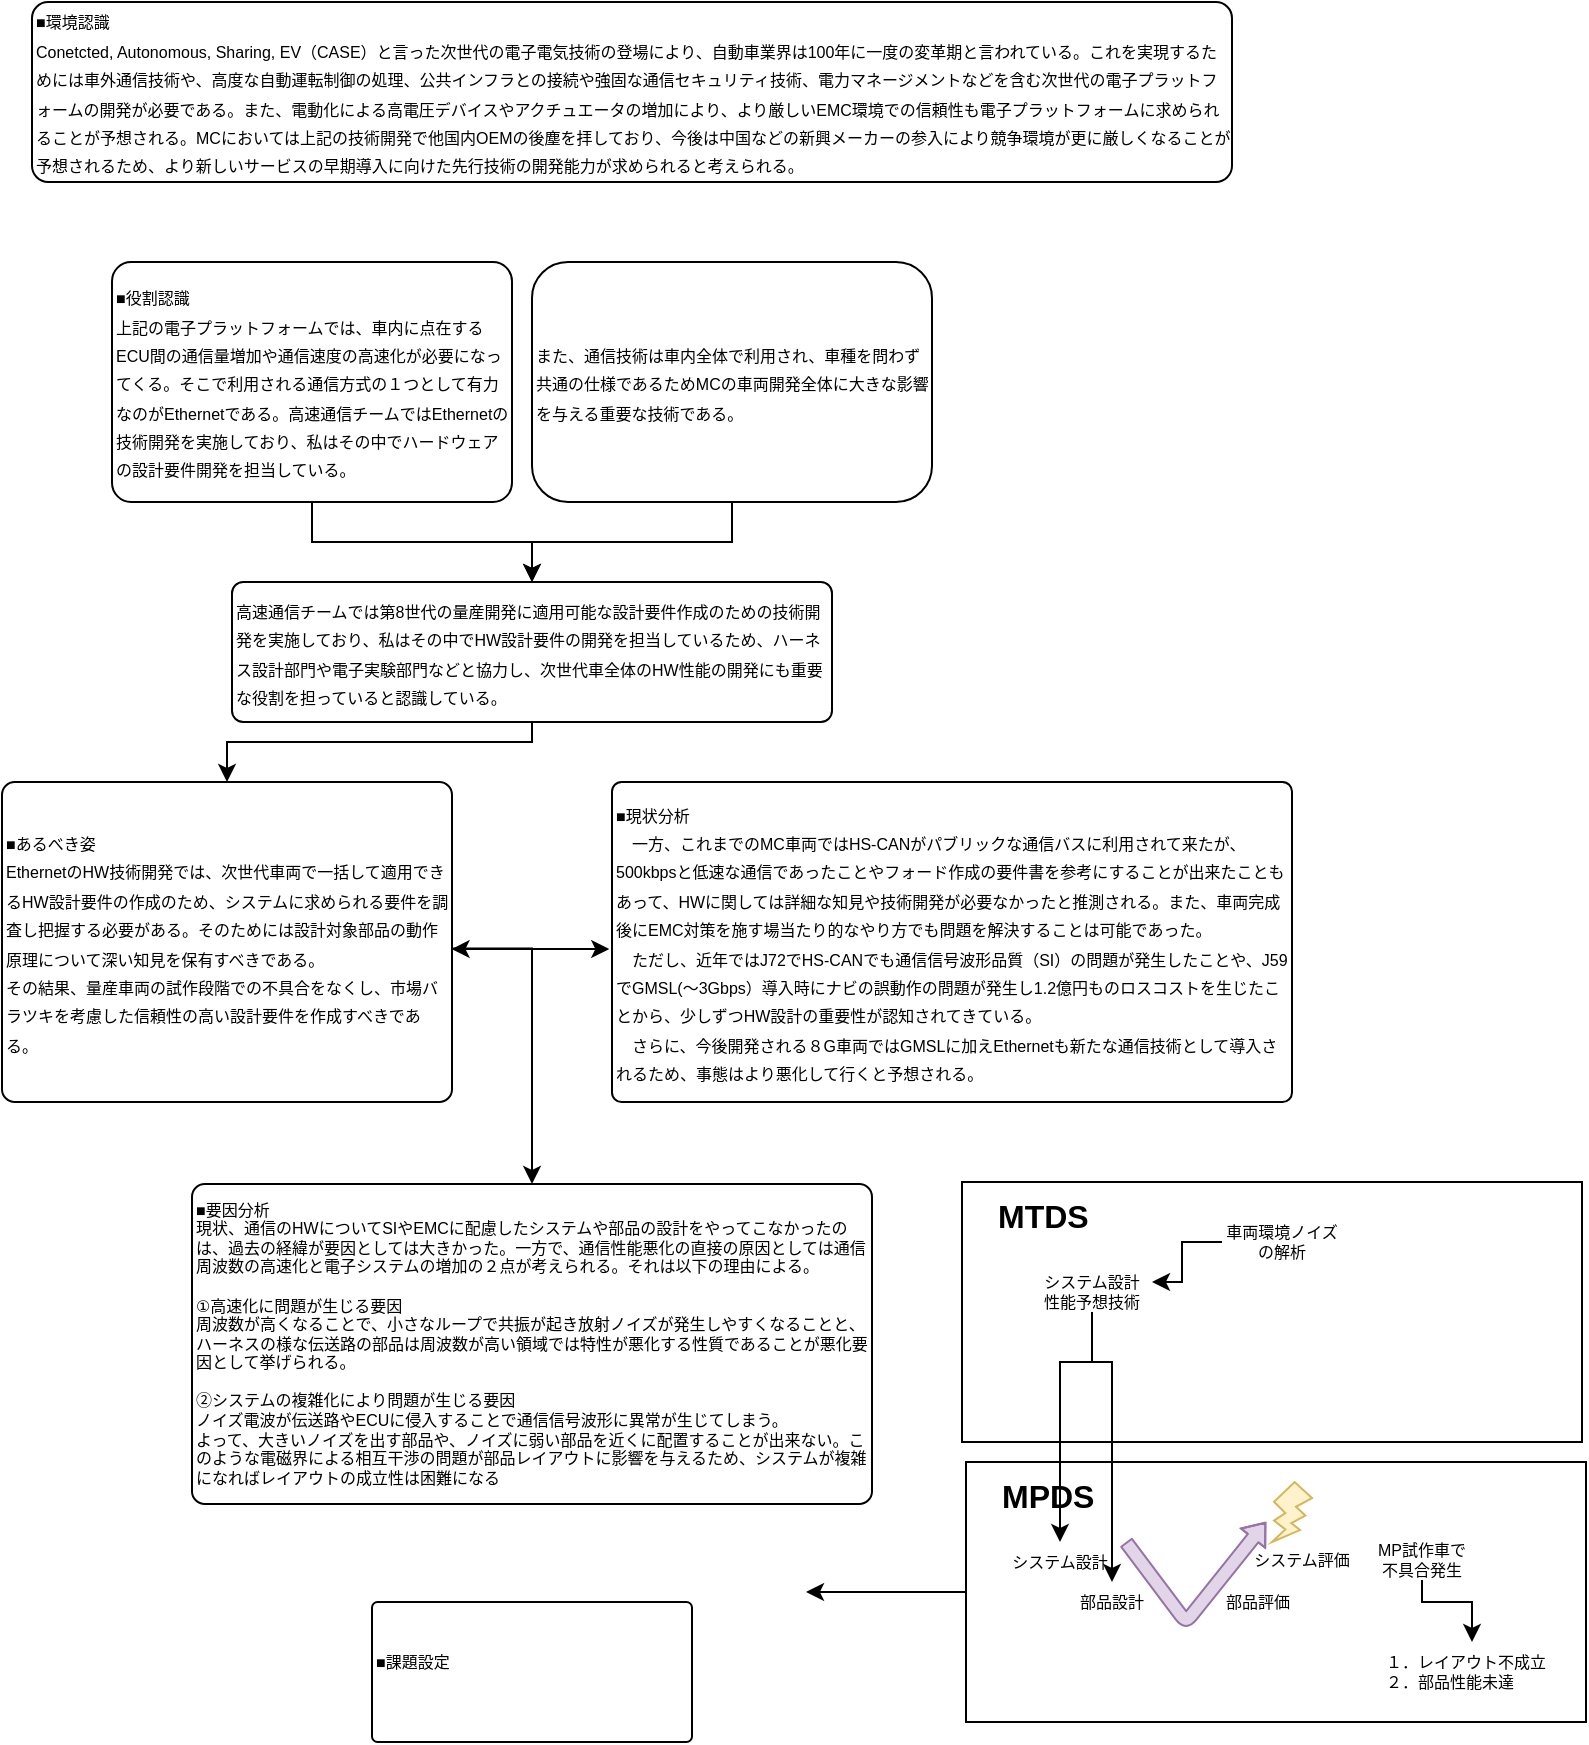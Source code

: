 <mxfile version="12.0.2" type="github" pages="1"><diagram id="22ZJxR52ymQj2DpuSAqU" name="Page-1"><mxGraphModel dx="536" dy="495" grid="1" gridSize="10" guides="1" tooltips="1" connect="1" arrows="1" fold="1" page="1" pageScale="1" pageWidth="827" pageHeight="1169" math="0" shadow="0"><root><mxCell id="0"/><mxCell id="1" parent="0"/><mxCell id="qxyVRATUe5d583gEwJ3d-49" value="" style="edgeStyle=orthogonalEdgeStyle;rounded=0;orthogonalLoop=1;jettySize=auto;html=1;startArrow=none;startFill=0;endArrow=classic;endFill=1;fontSize=8;fontColor=#000000;" parent="1" source="qxyVRATUe5d583gEwJ3d-31" edge="1"><mxGeometry relative="1" as="geometry"><mxPoint x="417" y="825" as="targetPoint"/></mxGeometry></mxCell><mxCell id="qxyVRATUe5d583gEwJ3d-31" value="&lt;div style=&quot;line-height: 120%&quot; align=&quot;left&quot;&gt;&lt;h1&gt;　MPDS&lt;/h1&gt;&lt;div&gt;&lt;br&gt;&lt;/div&gt;&lt;div&gt;&lt;br&gt;&lt;/div&gt;&lt;div&gt;&lt;br&gt;&lt;/div&gt;&lt;div&gt;&lt;br&gt;&lt;/div&gt;&lt;div&gt;&lt;br&gt;&lt;/div&gt;&lt;div&gt;&lt;br&gt;&lt;/div&gt;&lt;div&gt;&lt;br&gt;&lt;/div&gt;&lt;div&gt;&lt;br&gt;&lt;/div&gt;&lt;div&gt;&lt;br&gt;&lt;/div&gt;&lt;div&gt;&lt;br&gt;&lt;/div&gt;&lt;/div&gt;" style="rounded=0;whiteSpace=wrap;html=1;fontSize=8;fontColor=#000000;align=left;" parent="1" vertex="1"><mxGeometry x="497" y="760" width="310" height="130" as="geometry"/></mxCell><mxCell id="qxyVRATUe5d583gEwJ3d-9" style="edgeStyle=orthogonalEdgeStyle;rounded=0;orthogonalLoop=1;jettySize=auto;html=1;entryX=0.5;entryY=0;entryDx=0;entryDy=0;" parent="1" source="qxyVRATUe5d583gEwJ3d-4" target="qxyVRATUe5d583gEwJ3d-7" edge="1"><mxGeometry relative="1" as="geometry"/></mxCell><mxCell id="qxyVRATUe5d583gEwJ3d-4" value="&lt;div align=&quot;left&quot;&gt;&lt;font style=&quot;font-size: 8px&quot;&gt;また、通信技術は車内全体で利用され、車種を問わず共通の仕様であるためMCの車両開発全体に大きな影響を与える重要な技術である。&lt;/font&gt;&lt;/div&gt;" style="rounded=1;whiteSpace=wrap;html=1;align=left;" parent="1" vertex="1"><mxGeometry x="280" y="160" width="200" height="120" as="geometry"/></mxCell><mxCell id="qxyVRATUe5d583gEwJ3d-8" style="edgeStyle=orthogonalEdgeStyle;rounded=0;orthogonalLoop=1;jettySize=auto;html=1;exitX=0.5;exitY=1;exitDx=0;exitDy=0;" parent="1" source="qxyVRATUe5d583gEwJ3d-5" target="qxyVRATUe5d583gEwJ3d-7" edge="1"><mxGeometry relative="1" as="geometry"/></mxCell><mxCell id="qxyVRATUe5d583gEwJ3d-5" value="&lt;div&gt;&lt;font style=&quot;font-size: 8px&quot;&gt;■役割認識&lt;/font&gt;&lt;/div&gt;&lt;div&gt;&lt;font style=&quot;font-size: 8px&quot;&gt;上記の電子プラットフォームでは、車内に点在するECU間の通信量増加や通信速度の高速化が必要になってくる。そこで利用される通信方式の１つとして有力なのがEthernetである。高速通信チームではEthernetの技術開発を実施しており、私はその中でハードウェアの設計要件開発を担当している。&lt;/font&gt;&lt;/div&gt;" style="rounded=1;whiteSpace=wrap;html=1;align=left;arcSize=8;" parent="1" vertex="1"><mxGeometry x="70" y="160" width="200" height="120" as="geometry"/></mxCell><mxCell id="qxyVRATUe5d583gEwJ3d-6" value="&lt;div&gt;&lt;font style=&quot;font-size: 8px&quot;&gt;■環境認識&lt;/font&gt;&lt;/div&gt;&lt;div&gt;&lt;font style=&quot;font-size: 8px&quot;&gt;Conetcted, Autonomous, Sharing, EV（CASE）と言った次世代の電子電気技術の登場により、自動車業界は100年に一度の変革期と言われている。これを実現するためには車外通信技術や、高度な自動運転制御の処理、公共インフラとの接続や強固な通信セキュリティ技術、電力マネージメントなどを含む次世代の電子プラットフォームの開発が必要である。また、電動化による高電圧デバイスやアクチュエータの増加により、より厳しいEMC環境での信頼性も電子プラットフォームに求められることが予想される。MCにおいては上記の技術開発で他国内OEMの後塵を拝しており、今後は中国などの新興メーカーの参入により競争環境が更に厳しくなることが予想されるため、より新しいサービスの早期導入に向けた先行技術の開発能力が求められると考えられる。&lt;/font&gt;&lt;/div&gt;" style="rounded=1;whiteSpace=wrap;html=1;align=left;arcSize=9;" parent="1" vertex="1"><mxGeometry x="30" y="30" width="600" height="90" as="geometry"/></mxCell><mxCell id="qxyVRATUe5d583gEwJ3d-13" style="edgeStyle=orthogonalEdgeStyle;rounded=0;orthogonalLoop=1;jettySize=auto;html=1;exitX=0.5;exitY=1;exitDx=0;exitDy=0;entryX=0.5;entryY=0;entryDx=0;entryDy=0;" parent="1" source="qxyVRATUe5d583gEwJ3d-7" target="qxyVRATUe5d583gEwJ3d-10" edge="1"><mxGeometry relative="1" as="geometry"><Array as="points"><mxPoint x="280" y="400"/><mxPoint x="127" y="400"/></Array></mxGeometry></mxCell><mxCell id="qxyVRATUe5d583gEwJ3d-7" value="&lt;font style=&quot;font-size: 8px&quot;&gt;高速通信チームでは第8世代の量産開発に適用可能な設計要件作成のための技術開発を実施しており、私はその中でHW設計要件の開発を担当しているため、ハーネス設計部門や電子実験部門などと協力し、次世代車全体のHW性能の開発にも重要な役割を担っていると認識している。&lt;/font&gt;" style="rounded=1;whiteSpace=wrap;html=1;align=left;arcSize=8;" parent="1" vertex="1"><mxGeometry x="130" y="320" width="300" height="70" as="geometry"/></mxCell><mxCell id="qxyVRATUe5d583gEwJ3d-14" style="edgeStyle=orthogonalEdgeStyle;rounded=0;orthogonalLoop=1;jettySize=auto;html=1;exitX=0.999;exitY=0.522;exitDx=0;exitDy=0;entryX=-0.004;entryY=0.522;entryDx=0;entryDy=0;entryPerimeter=0;endArrow=classic;endFill=1;startArrow=classic;startFill=1;exitPerimeter=0;" parent="1" source="qxyVRATUe5d583gEwJ3d-10" target="qxyVRATUe5d583gEwJ3d-12" edge="1"><mxGeometry relative="1" as="geometry"><Array as="points"><mxPoint x="300" y="503"/><mxPoint x="300" y="503"/></Array></mxGeometry></mxCell><mxCell id="qxyVRATUe5d583gEwJ3d-10" value="&lt;div&gt;&lt;font style=&quot;font-size: 8px&quot;&gt;■あるべき姿&lt;/font&gt;&lt;/div&gt;&lt;div&gt;&lt;font style=&quot;font-size: 8px&quot;&gt;EthernetのHW技術開発では、次世代車両で一括して適用できるHW設計要件の作成のため、システムに求められる要件を調査し把握する必要がある。そのためには設計対象部品の動作原理について深い知見を保有すべきである。&lt;/font&gt;&lt;/div&gt;&lt;font style=&quot;font-size: 8px&quot;&gt;その結果、量産車両の試作段階での不具合をなくし、市場バラツキを考慮した信頼性の高い設計要件を作成すべきである。&lt;/font&gt;" style="rounded=1;whiteSpace=wrap;html=1;align=left;arcSize=4;" parent="1" vertex="1"><mxGeometry x="15" y="420" width="225" height="160" as="geometry"/></mxCell><mxCell id="qxyVRATUe5d583gEwJ3d-12" value="&lt;div&gt;&lt;font style=&quot;font-size: 8px&quot;&gt;■現状分析&lt;/font&gt;&lt;/div&gt;&lt;div&gt;&lt;font style=&quot;font-size: 8px&quot;&gt;　一方、これまでのMC車両ではHS-CANがパブリックな通信バスに利用されて来たが、500kbpsと低速な通信であったことやフォード作成の要件書を参考にすることが出来たこともあって、HWに関しては詳細な知見や技術開発が必要なかったと推測される。また、車両完成後にEMC対策を施す場当たり的なやり方でも問題を解決することは可能であった。&lt;/font&gt;&lt;/div&gt;&lt;font style=&quot;font-size: 8px&quot;&gt;　ただし、近年ではJ72でHS-CANでも通信信号波形品質（SI）の問題が発生したことや、J59でGMSL(～3Gbps）導入時にナビの誤動作の問題が発生し1.2億円ものロスコストを生じたことから、少しずつHW設計の重要性が認知されてきている。&lt;br&gt;　さらに、今後開発される８G車両ではGMSLに加えEthernetも新たな通信技術として導入されるため、事態はより悪化して行くと予想される。&lt;/font&gt;" style="rounded=1;whiteSpace=wrap;html=1;align=left;arcSize=3;" parent="1" vertex="1"><mxGeometry x="320" y="420" width="340" height="160" as="geometry"/></mxCell><mxCell id="qxyVRATUe5d583gEwJ3d-15" value="&lt;div style=&quot;font-size: 8px&quot;&gt;&lt;font style=&quot;font-size: 8px&quot;&gt;■要因分析&lt;/font&gt;&lt;/div&gt;&lt;font style=&quot;font-size: 8px&quot;&gt;現状、通信のHWについてSIやEMCに配慮したシステムや部品の設計をやってこなかったのは、過去の経緯が要因としては大きかった。一方で、通信性能悪化の直接の原因としては通信周波数の高速化と電子システムの増加の２点が考えられる。それは以下の理由による。&lt;br style=&quot;font-size: 8px&quot;&gt;&lt;br style=&quot;font-size: 8px&quot;&gt;①高速化に問題が生じる要因&lt;br style=&quot;font-size: 8px&quot;&gt;周波数が高くなることで、小さなループで共振が起き放射ノイズが発生しやすくなることと、ハーネスの様な伝送路の部品は周波数が高い領域では特性が悪化する性質であることが悪化要因として挙げられる。&lt;br style=&quot;font-size: 8px&quot;&gt;&lt;br style=&quot;font-size: 8px&quot;&gt;②システムの複雑化により問題が生じる要因&lt;br style=&quot;font-size: 8px&quot;&gt;ノイズ電波が伝送路やECUに侵入することで通信信号波形に異常が生じてしまう。&lt;br style=&quot;font-size: 8px&quot;&gt;よって、大きいノイズを出す部品や、ノイズに弱い部品を近くに配置することが出来ない。このような電磁界による相互干渉の問題が部品レイアウトに影響を与えるため、システムが複雑になればレイアウトの成立性は困難になる&lt;/font&gt;" style="rounded=1;whiteSpace=wrap;html=1;align=left;arcSize=4;fontSize=8;" parent="1" vertex="1"><mxGeometry x="110" y="621" width="340" height="160" as="geometry"/></mxCell><mxCell id="qxyVRATUe5d583gEwJ3d-20" value="" style="verticalLabelPosition=bottom;verticalAlign=top;html=1;shape=mxgraph.basic.flash;fontSize=8;fillColor=#fff2cc;strokeColor=#d6b656;" parent="1" vertex="1"><mxGeometry x="650" y="770" width="20" height="30" as="geometry"/></mxCell><mxCell id="qxyVRATUe5d583gEwJ3d-26" style="edgeStyle=orthogonalEdgeStyle;rounded=0;orthogonalLoop=1;jettySize=auto;html=1;exitX=0.5;exitY=1;exitDx=0;exitDy=0;entryX=0.5;entryY=0;entryDx=0;entryDy=0;startArrow=none;startFill=0;endArrow=classic;endFill=1;fontSize=8;fontColor=#000000;" parent="1" source="qxyVRATUe5d583gEwJ3d-21" target="qxyVRATUe5d583gEwJ3d-22" edge="1"><mxGeometry relative="1" as="geometry"><Array as="points"><mxPoint x="725" y="830"/><mxPoint x="750" y="830"/></Array></mxGeometry></mxCell><mxCell id="qxyVRATUe5d583gEwJ3d-21" value="MP試作車で不具合発生" style="text;html=1;strokeColor=none;fillColor=none;align=center;verticalAlign=middle;whiteSpace=wrap;rounded=0;fontSize=8;fontColor=#000000;" parent="1" vertex="1"><mxGeometry x="700" y="799" width="50" height="20" as="geometry"/></mxCell><mxCell id="qxyVRATUe5d583gEwJ3d-22" value="&lt;div&gt;１．レイアウト不成立&lt;/div&gt;&lt;div align=&quot;left&quot;&gt;２．部品性能未達&lt;/div&gt;" style="text;html=1;strokeColor=none;fillColor=none;align=left;verticalAlign=middle;whiteSpace=wrap;rounded=0;fontSize=8;fontColor=#000000;" parent="1" vertex="1"><mxGeometry x="705" y="850" width="90" height="30" as="geometry"/></mxCell><mxCell id="qxyVRATUe5d583gEwJ3d-29" value="システム設計" style="text;html=1;strokeColor=none;fillColor=none;align=center;verticalAlign=middle;whiteSpace=wrap;rounded=0;fontSize=8;fontColor=#000000;" parent="1" vertex="1"><mxGeometry x="514" y="800" width="60" height="20" as="geometry"/></mxCell><mxCell id="qxyVRATUe5d583gEwJ3d-30" value="部品設計" style="text;html=1;strokeColor=none;fillColor=none;align=center;verticalAlign=middle;whiteSpace=wrap;rounded=0;fontSize=8;fontColor=#000000;" parent="1" vertex="1"><mxGeometry x="540" y="820" width="60" height="20" as="geometry"/></mxCell><mxCell id="qxyVRATUe5d583gEwJ3d-34" value="&lt;div style=&quot;line-height: 120%&quot; align=&quot;left&quot;&gt;&lt;h1&gt;　MTDS&lt;/h1&gt;&lt;div&gt;&lt;br&gt;&lt;/div&gt;&lt;div&gt;&lt;br&gt;&lt;/div&gt;&lt;div&gt;&lt;br&gt;&lt;/div&gt;&lt;div&gt;&lt;br&gt;&lt;/div&gt;&lt;div&gt;&lt;br&gt;&lt;/div&gt;&lt;div&gt;&lt;br&gt;&lt;/div&gt;&lt;div&gt;&lt;br&gt;&lt;/div&gt;&lt;div&gt;&lt;br&gt;&lt;/div&gt;&lt;div&gt;&lt;br&gt;&lt;/div&gt;&lt;div&gt;&lt;br&gt;&lt;/div&gt;&lt;/div&gt;" style="rounded=0;whiteSpace=wrap;html=1;fontSize=8;fontColor=#000000;align=left;" parent="1" vertex="1"><mxGeometry x="495" y="620" width="310" height="130" as="geometry"/></mxCell><mxCell id="qxyVRATUe5d583gEwJ3d-45" style="edgeStyle=orthogonalEdgeStyle;rounded=0;orthogonalLoop=1;jettySize=auto;html=1;entryX=0.5;entryY=0;entryDx=0;entryDy=0;startArrow=none;startFill=0;endArrow=classic;endFill=1;fontSize=8;fontColor=#000000;" parent="1" target="qxyVRATUe5d583gEwJ3d-30" edge="1"><mxGeometry relative="1" as="geometry"><mxPoint x="560" y="685" as="sourcePoint"/><mxPoint x="589.952" y="690.048" as="targetPoint"/><Array as="points"><mxPoint x="560" y="710"/><mxPoint x="570" y="710"/></Array></mxGeometry></mxCell><mxCell id="qxyVRATUe5d583gEwJ3d-35" value="&lt;div&gt;システム設計&lt;/div&gt;&lt;div&gt;性能予想技術&lt;br&gt;&lt;/div&gt;" style="text;html=1;strokeColor=none;fillColor=none;align=center;verticalAlign=middle;whiteSpace=wrap;rounded=0;fontSize=8;fontColor=#000000;" parent="1" vertex="1"><mxGeometry x="530" y="665" width="60" height="20" as="geometry"/></mxCell><mxCell id="qxyVRATUe5d583gEwJ3d-44" style="edgeStyle=orthogonalEdgeStyle;rounded=0;orthogonalLoop=1;jettySize=auto;html=1;entryX=1;entryY=0.25;entryDx=0;entryDy=0;startArrow=none;startFill=0;endArrow=classic;endFill=1;fontSize=8;fontColor=#000000;" parent="1" source="qxyVRATUe5d583gEwJ3d-38" target="qxyVRATUe5d583gEwJ3d-35" edge="1"><mxGeometry relative="1" as="geometry"/></mxCell><mxCell id="qxyVRATUe5d583gEwJ3d-38" value="車両環境ノイズの解析" style="text;html=1;strokeColor=none;fillColor=none;align=center;verticalAlign=middle;whiteSpace=wrap;rounded=0;fontSize=8;fontColor=#000000;" parent="1" vertex="1"><mxGeometry x="625" y="640" width="60" height="20" as="geometry"/></mxCell><mxCell id="qxyVRATUe5d583gEwJ3d-41" value="" style="shape=flexArrow;endArrow=classic;html=1;fontSize=8;fontColor=#000000;fillColor=#e1d5e7;strokeColor=#9673a6;width=6.667;endSize=2.938;endWidth=7.778;" parent="1" edge="1"><mxGeometry width="50" height="50" relative="1" as="geometry"><mxPoint x="577" y="800" as="sourcePoint"/><mxPoint x="647" y="790" as="targetPoint"/><Array as="points"><mxPoint x="607" y="840"/></Array></mxGeometry></mxCell><mxCell id="qxyVRATUe5d583gEwJ3d-42" value="部品評価" style="text;html=1;strokeColor=none;fillColor=none;align=center;verticalAlign=middle;whiteSpace=wrap;rounded=0;fontSize=8;fontColor=#000000;" parent="1" vertex="1"><mxGeometry x="613" y="820" width="60" height="20" as="geometry"/></mxCell><mxCell id="qxyVRATUe5d583gEwJ3d-43" value="システム評価" style="text;html=1;strokeColor=none;fillColor=none;align=center;verticalAlign=middle;whiteSpace=wrap;rounded=0;fontSize=8;fontColor=#000000;" parent="1" vertex="1"><mxGeometry x="635" y="799" width="60" height="20" as="geometry"/></mxCell><mxCell id="qxyVRATUe5d583gEwJ3d-46" style="edgeStyle=orthogonalEdgeStyle;rounded=0;orthogonalLoop=1;jettySize=auto;html=1;exitX=0.5;exitY=1;exitDx=0;exitDy=0;entryX=0.5;entryY=0;entryDx=0;entryDy=0;startArrow=none;startFill=0;endArrow=classic;endFill=1;fontSize=8;fontColor=#000000;" parent="1" source="qxyVRATUe5d583gEwJ3d-35" target="qxyVRATUe5d583gEwJ3d-29" edge="1"><mxGeometry relative="1" as="geometry"><mxPoint x="549.952" y="680.048" as="sourcePoint"/><mxPoint x="599.952" y="700.048" as="targetPoint"/><Array as="points"><mxPoint x="560" y="710"/><mxPoint x="544" y="710"/></Array></mxGeometry></mxCell><mxCell id="qxyVRATUe5d583gEwJ3d-47" value="&lt;div&gt;■課題設定&lt;/div&gt;&lt;div&gt;&lt;br&gt;&lt;/div&gt;" style="rounded=1;whiteSpace=wrap;html=1;align=left;arcSize=4;fontSize=8;" parent="1" vertex="1"><mxGeometry x="200" y="830" width="160" height="70" as="geometry"/></mxCell><mxCell id="qxyVRATUe5d583gEwJ3d-53" style="edgeStyle=orthogonalEdgeStyle;rounded=0;orthogonalLoop=1;jettySize=auto;html=1;exitX=1.002;exitY=0.52;exitDx=0;exitDy=0;entryX=0.5;entryY=0;entryDx=0;entryDy=0;startArrow=none;startFill=0;endArrow=classic;endFill=1;fontSize=8;fontColor=#000000;exitPerimeter=0;" parent="1" source="qxyVRATUe5d583gEwJ3d-10" target="qxyVRATUe5d583gEwJ3d-15" edge="1"><mxGeometry relative="1" as="geometry"><mxPoint x="287.724" y="500.293" as="sourcePoint"/><mxPoint x="271.862" y="615.466" as="targetPoint"/><Array as="points"><mxPoint x="280" y="503"/></Array></mxGeometry></mxCell></root></mxGraphModel></diagram></mxfile>